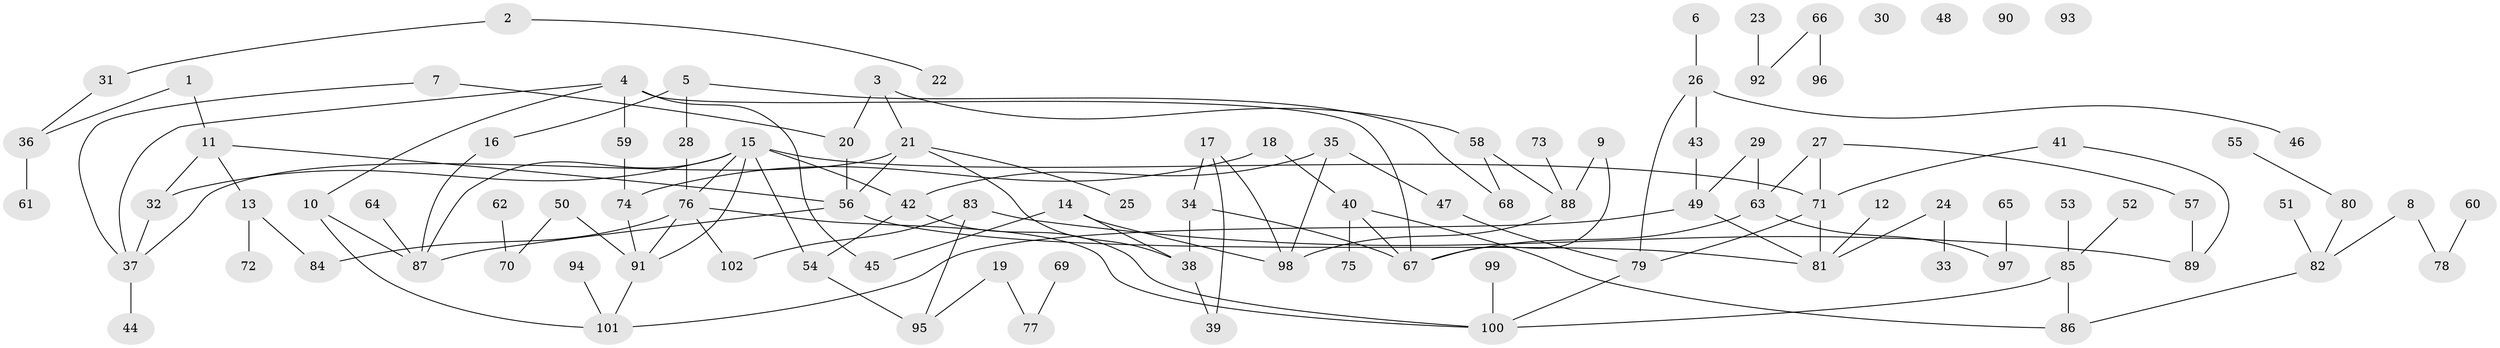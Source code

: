 // Generated by graph-tools (version 1.1) at 2025/00/03/09/25 03:00:45]
// undirected, 102 vertices, 128 edges
graph export_dot {
graph [start="1"]
  node [color=gray90,style=filled];
  1;
  2;
  3;
  4;
  5;
  6;
  7;
  8;
  9;
  10;
  11;
  12;
  13;
  14;
  15;
  16;
  17;
  18;
  19;
  20;
  21;
  22;
  23;
  24;
  25;
  26;
  27;
  28;
  29;
  30;
  31;
  32;
  33;
  34;
  35;
  36;
  37;
  38;
  39;
  40;
  41;
  42;
  43;
  44;
  45;
  46;
  47;
  48;
  49;
  50;
  51;
  52;
  53;
  54;
  55;
  56;
  57;
  58;
  59;
  60;
  61;
  62;
  63;
  64;
  65;
  66;
  67;
  68;
  69;
  70;
  71;
  72;
  73;
  74;
  75;
  76;
  77;
  78;
  79;
  80;
  81;
  82;
  83;
  84;
  85;
  86;
  87;
  88;
  89;
  90;
  91;
  92;
  93;
  94;
  95;
  96;
  97;
  98;
  99;
  100;
  101;
  102;
  1 -- 11;
  1 -- 36;
  2 -- 22;
  2 -- 31;
  3 -- 20;
  3 -- 21;
  3 -- 58;
  4 -- 10;
  4 -- 37;
  4 -- 45;
  4 -- 59;
  4 -- 67;
  5 -- 16;
  5 -- 28;
  5 -- 68;
  6 -- 26;
  7 -- 20;
  7 -- 37;
  8 -- 78;
  8 -- 82;
  9 -- 67;
  9 -- 88;
  10 -- 87;
  10 -- 101;
  11 -- 13;
  11 -- 32;
  11 -- 56;
  12 -- 81;
  13 -- 72;
  13 -- 84;
  14 -- 38;
  14 -- 45;
  14 -- 98;
  15 -- 32;
  15 -- 42;
  15 -- 54;
  15 -- 71;
  15 -- 76;
  15 -- 87;
  15 -- 91;
  16 -- 87;
  17 -- 34;
  17 -- 39;
  17 -- 98;
  18 -- 40;
  18 -- 74;
  19 -- 77;
  19 -- 95;
  20 -- 56;
  21 -- 25;
  21 -- 37;
  21 -- 38;
  21 -- 56;
  23 -- 92;
  24 -- 33;
  24 -- 81;
  26 -- 43;
  26 -- 46;
  26 -- 79;
  27 -- 57;
  27 -- 63;
  27 -- 71;
  28 -- 76;
  29 -- 49;
  29 -- 63;
  31 -- 36;
  32 -- 37;
  34 -- 38;
  34 -- 67;
  35 -- 42;
  35 -- 47;
  35 -- 98;
  36 -- 61;
  37 -- 44;
  38 -- 39;
  40 -- 67;
  40 -- 75;
  40 -- 86;
  41 -- 71;
  41 -- 89;
  42 -- 54;
  42 -- 100;
  43 -- 49;
  47 -- 79;
  49 -- 81;
  49 -- 101;
  50 -- 70;
  50 -- 91;
  51 -- 82;
  52 -- 85;
  53 -- 85;
  54 -- 95;
  55 -- 80;
  56 -- 81;
  56 -- 87;
  57 -- 89;
  58 -- 68;
  58 -- 88;
  59 -- 74;
  60 -- 78;
  62 -- 70;
  63 -- 67;
  63 -- 97;
  64 -- 87;
  65 -- 97;
  66 -- 92;
  66 -- 96;
  69 -- 77;
  71 -- 79;
  71 -- 81;
  73 -- 88;
  74 -- 91;
  76 -- 84;
  76 -- 91;
  76 -- 100;
  76 -- 102;
  79 -- 100;
  80 -- 82;
  82 -- 86;
  83 -- 89;
  83 -- 95;
  83 -- 102;
  85 -- 86;
  85 -- 100;
  88 -- 98;
  91 -- 101;
  94 -- 101;
  99 -- 100;
}

